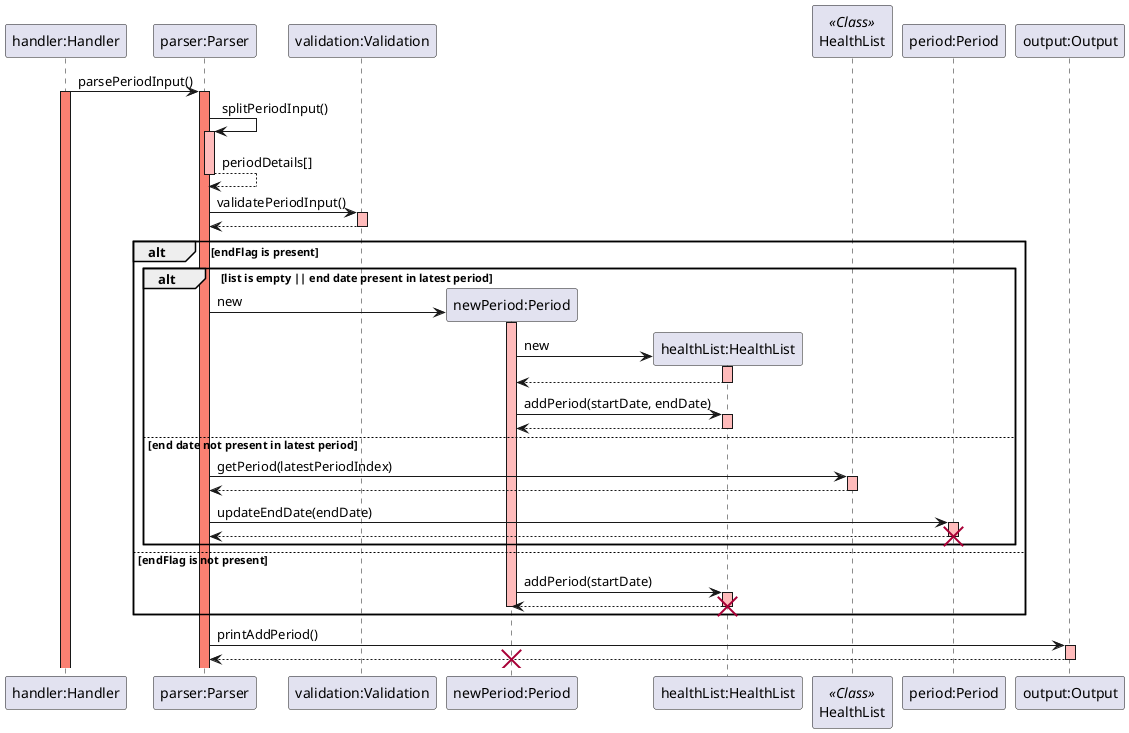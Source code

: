 @startuml

skinparam sequenceReferenceBackgroundColor lightblue
participant "handler:Handler" as Handler
participant "parser:Parser" as Parser
participant "validation:Validation" as Validation
participant "newPeriod:Period" as Period
participant "healthList:HealthList" as HealthList
participant HealthList as HealthList1 << Class >>

Handler -> Parser: parsePeriodInput()
activate Handler #salmon
activate Parser #salmon

Parser -> Parser: splitPeriodInput()
activate Parser #FFBBBB
Parser --> Parser: periodDetails[]
deactivate Parser #FFBBBB

Parser -> Validation: validatePeriodInput()
activate Validation #FFBBBB
Validation --> Parser:
deactivate Validation

alt endFlag is present
    alt list is empty || end date present in latest period
    Parser -> Period **: new
    activate Period #FFBBBB
    Period -> HealthList **: new
    activate HealthList #FFBBBB
    HealthList --> Period:
    deactivate HealthList #FFBBBB

    Period -> HealthList: addPeriod(startDate, endDate)
    activate HealthList #FFBBBB
    HealthList --> Period:
    deactivate HealthList #FFBBBB


    else end date not present in latest period
    Parser -> HealthList1: getPeriod(latestPeriodIndex)
    activate HealthList1 #FFBBBB

    HealthList1 --> Parser:
    deactivate HealthList1 #FFBBBB
    Parser -> "period:Period": updateEndDate(endDate)
    activate "period:Period" #FFBBBB
    "period:Period" --> Parser:
    deactivate HealthList1 #FFBBBB
    deactivate "period:Period" #FFBBBB
    destroy "period:Period"
    end

else endFlag is not present

    activate Period #FFBBBB
    Period -> HealthList: addPeriod(startDate)
    activate HealthList #FFBBBB
    HealthList --> Period:
    deactivate HealthList #FFBBBB
    deactivate Period #FFBBBB
    destroy HealthList

end
Parser -> "output:Output": printAddPeriod()
activate "output:Output" #FFBBBB
"output:Output" --> Parser:
deactivate  "output:Output"
destroy Period

@enduml